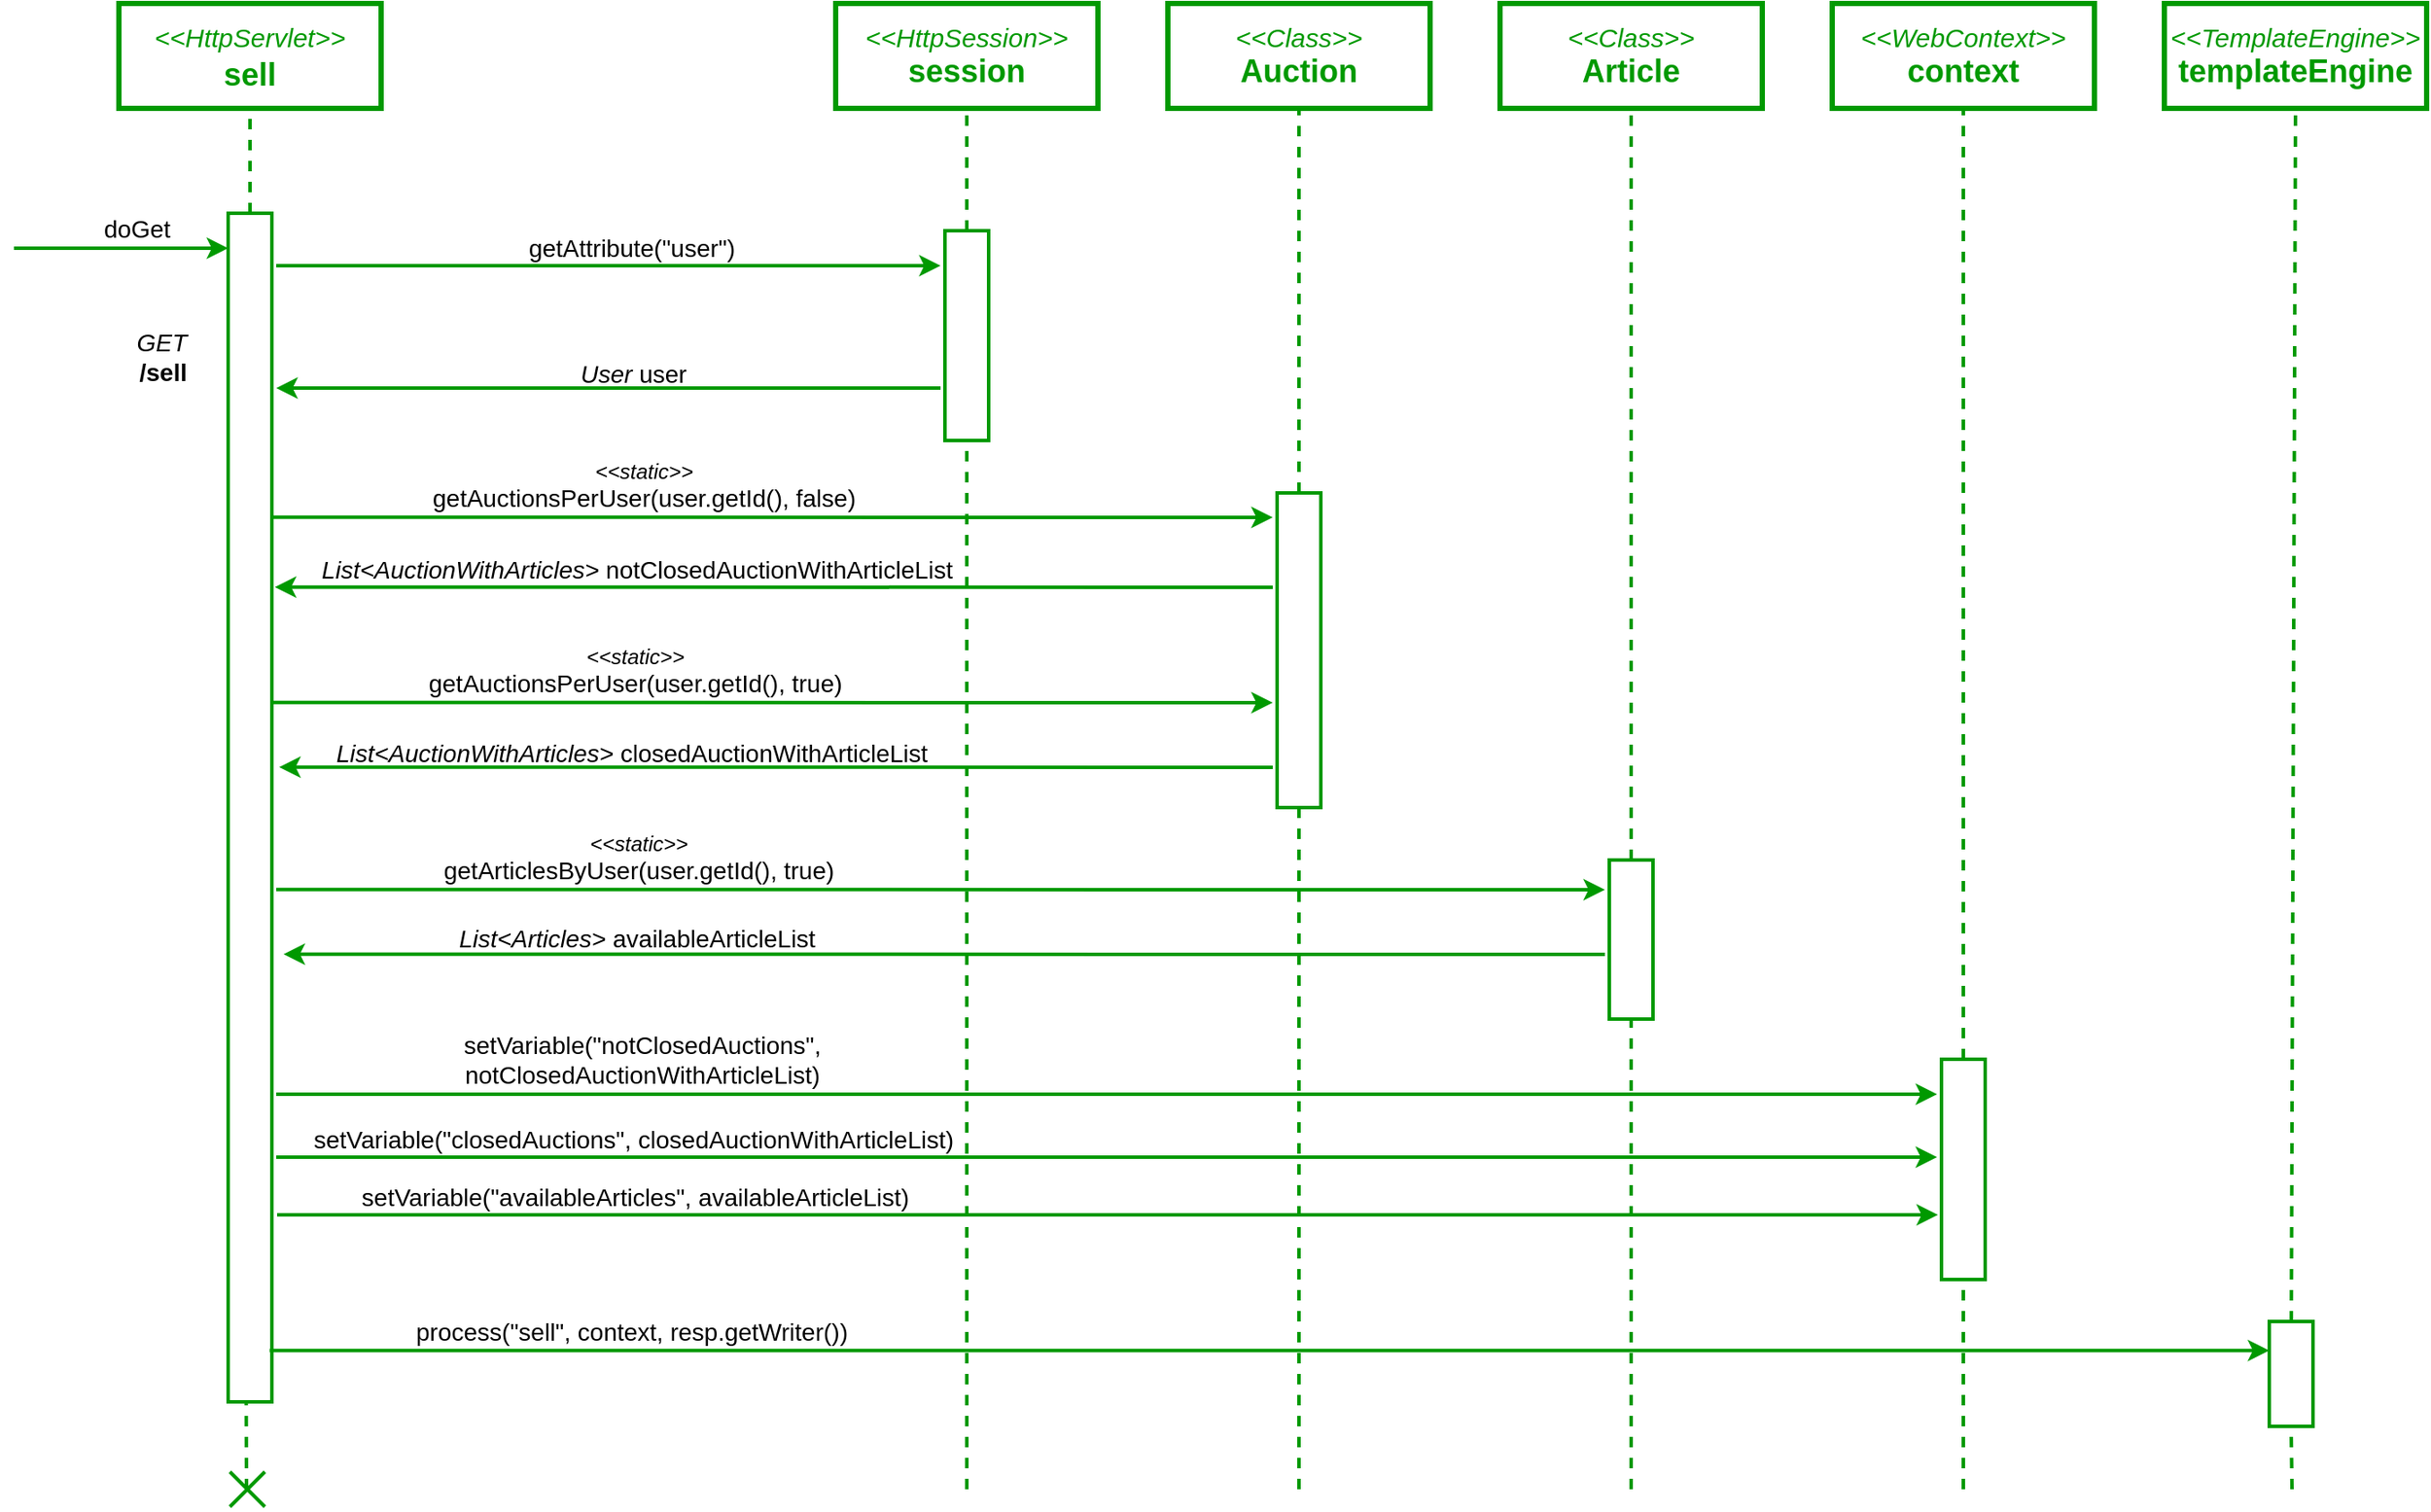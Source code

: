 <mxfile version="21.2.1" type="device">
  <diagram name="Page-1" id="4_tPyxa64Dnfn5mtqRyB">
    <mxGraphModel dx="2142" dy="965" grid="1" gridSize="10" guides="1" tooltips="1" connect="1" arrows="1" fold="1" page="1" pageScale="1" pageWidth="850" pageHeight="1100" math="0" shadow="0">
      <root>
        <mxCell id="0" />
        <mxCell id="1" parent="0" />
        <mxCell id="D11aKV0CUpfygHuOLcRb-1" value="&lt;i style=&quot;border-color: var(--border-color); color: rgb(0, 153, 0);&quot;&gt;&lt;font style=&quot;border-color: var(--border-color); font-size: 15px;&quot;&gt;&amp;lt;&amp;lt;HttpServlet&amp;gt;&amp;gt;&lt;/font&gt;&lt;/i&gt;&lt;font color=&quot;#009900&quot; style=&quot;&quot;&gt;&lt;b style=&quot;font-size: 18px;&quot;&gt;&lt;br&gt;sell&lt;br&gt;&lt;/b&gt;&lt;/font&gt;" style="rounded=0;whiteSpace=wrap;html=1;strokeWidth=3;fillColor=default;strokeColor=#009900;" parent="1" vertex="1">
          <mxGeometry x="-160" y="220" width="150" height="60" as="geometry" />
        </mxCell>
        <mxCell id="D11aKV0CUpfygHuOLcRb-2" value="&lt;font color=&quot;#009900&quot; style=&quot;&quot;&gt;&lt;i style=&quot;&quot;&gt;&lt;font style=&quot;font-size: 15px;&quot;&gt;&amp;lt;&amp;lt;Class&amp;gt;&amp;gt;&lt;/font&gt;&lt;/i&gt;&lt;br&gt;&lt;span style=&quot;font-size: 18px;&quot;&gt;&lt;b&gt;Auction&lt;/b&gt;&lt;/span&gt;&lt;br&gt;&lt;/font&gt;" style="rounded=0;whiteSpace=wrap;html=1;strokeWidth=3;fillColor=default;strokeColor=#009900;" parent="1" vertex="1">
          <mxGeometry x="440" y="220" width="150" height="60" as="geometry" />
        </mxCell>
        <mxCell id="D11aKV0CUpfygHuOLcRb-3" value="" style="endArrow=none;html=1;rounded=0;entryX=0.5;entryY=1;entryDx=0;entryDy=0;strokeWidth=2;fillColor=#d5e8d4;strokeColor=#009900;dashed=1;" parent="1" source="D11aKV0CUpfygHuOLcRb-6" target="D11aKV0CUpfygHuOLcRb-1" edge="1">
          <mxGeometry width="50" height="50" relative="1" as="geometry">
            <mxPoint x="-85" y="670" as="sourcePoint" />
            <mxPoint x="160" y="440" as="targetPoint" />
          </mxGeometry>
        </mxCell>
        <mxCell id="D11aKV0CUpfygHuOLcRb-4" value="" style="endArrow=none;html=1;rounded=0;entryX=0.5;entryY=1;entryDx=0;entryDy=0;strokeWidth=2;fillColor=#d5e8d4;strokeColor=#009900;dashed=1;" parent="1" source="D11aKV0CUpfygHuOLcRb-9" target="D11aKV0CUpfygHuOLcRb-2" edge="1">
          <mxGeometry width="50" height="50" relative="1" as="geometry">
            <mxPoint x="515" y="670" as="sourcePoint" />
            <mxPoint x="235" y="350" as="targetPoint" />
          </mxGeometry>
        </mxCell>
        <mxCell id="D11aKV0CUpfygHuOLcRb-5" value="" style="endArrow=none;html=1;rounded=0;entryX=0.412;entryY=1.004;entryDx=0;entryDy=0;strokeWidth=2;fillColor=#d5e8d4;strokeColor=#009900;dashed=1;entryPerimeter=0;" parent="1" edge="1">
          <mxGeometry width="50" height="50" relative="1" as="geometry">
            <mxPoint x="-87" y="1070" as="sourcePoint" />
            <mxPoint x="-87.2" y="1015.96" as="targetPoint" />
          </mxGeometry>
        </mxCell>
        <mxCell id="D11aKV0CUpfygHuOLcRb-6" value="" style="rounded=0;whiteSpace=wrap;html=1;fillColor=#FFFFFF;strokeWidth=2;strokeColor=#009900;" parent="1" vertex="1">
          <mxGeometry x="-97.5" y="340" width="25" height="680" as="geometry" />
        </mxCell>
        <mxCell id="D11aKV0CUpfygHuOLcRb-7" value="" style="endArrow=none;html=1;rounded=0;strokeWidth=2;strokeColor=#009900;startArrow=classic;startFill=1;entryX=1.008;entryY=0.241;entryDx=0;entryDy=0;entryPerimeter=0;" parent="1" edge="1">
          <mxGeometry width="50" height="50" relative="1" as="geometry">
            <mxPoint x="500" y="620" as="sourcePoint" />
            <mxPoint x="-72.5" y="619.84" as="targetPoint" />
          </mxGeometry>
        </mxCell>
        <mxCell id="D11aKV0CUpfygHuOLcRb-9" value="" style="rounded=0;whiteSpace=wrap;html=1;fillColor=#FFFFFF;strokeWidth=2;strokeColor=#009900;" parent="1" vertex="1">
          <mxGeometry x="502.5" y="500" width="25" height="180" as="geometry" />
        </mxCell>
        <mxCell id="D11aKV0CUpfygHuOLcRb-10" value="&lt;font style=&quot;&quot;&gt;&lt;i style=&quot;&quot;&gt;&lt;font style=&quot;font-size: 12px;&quot;&gt;&amp;lt;&amp;lt;static&amp;gt;&amp;gt;&lt;/font&gt;&lt;/i&gt;&lt;br&gt;&lt;span style=&quot;font-size: 14px;&quot;&gt;getAuctionsPerUser(user.getId(), true)&lt;/span&gt;&lt;/font&gt;" style="text;html=1;align=center;verticalAlign=middle;resizable=0;points=[];autosize=1;strokeColor=none;fillColor=none;" parent="1" vertex="1">
          <mxGeometry x="4.8" y="582" width="260" height="40" as="geometry" />
        </mxCell>
        <mxCell id="D11aKV0CUpfygHuOLcRb-11" value="&lt;font color=&quot;#009900&quot; style=&quot;&quot;&gt;&lt;i style=&quot;&quot;&gt;&lt;font style=&quot;font-size: 15px;&quot;&gt;&amp;lt;&amp;lt;WebContext&amp;gt;&amp;gt;&lt;/font&gt;&lt;/i&gt;&lt;br&gt;&lt;span style=&quot;font-size: 18px;&quot;&gt;&lt;b&gt;context&lt;/b&gt;&lt;/span&gt;&lt;br&gt;&lt;/font&gt;" style="rounded=0;whiteSpace=wrap;html=1;strokeWidth=3;fillColor=default;strokeColor=#009900;" parent="1" vertex="1">
          <mxGeometry x="820" y="220" width="150" height="60" as="geometry" />
        </mxCell>
        <mxCell id="D11aKV0CUpfygHuOLcRb-12" value="" style="endArrow=none;html=1;rounded=0;entryX=0.5;entryY=1;entryDx=0;entryDy=0;strokeWidth=2;fillColor=#d5e8d4;strokeColor=#009900;dashed=1;" parent="1" source="D11aKV0CUpfygHuOLcRb-14" target="D11aKV0CUpfygHuOLcRb-11" edge="1">
          <mxGeometry width="50" height="50" relative="1" as="geometry">
            <mxPoint x="895" y="670" as="sourcePoint" />
            <mxPoint x="615" y="350" as="targetPoint" />
          </mxGeometry>
        </mxCell>
        <mxCell id="D11aKV0CUpfygHuOLcRb-13" value="" style="endArrow=none;html=1;rounded=0;entryX=0.5;entryY=1;entryDx=0;entryDy=0;strokeWidth=2;fillColor=#d5e8d4;strokeColor=#009900;dashed=1;" parent="1" target="D11aKV0CUpfygHuOLcRb-14" edge="1">
          <mxGeometry width="50" height="50" relative="1" as="geometry">
            <mxPoint x="895" y="1070" as="sourcePoint" />
            <mxPoint x="892.5" y="844" as="targetPoint" />
          </mxGeometry>
        </mxCell>
        <mxCell id="D11aKV0CUpfygHuOLcRb-14" value="" style="rounded=0;whiteSpace=wrap;html=1;fillColor=#FFFFFF;strokeWidth=2;strokeColor=#009900;" parent="1" vertex="1">
          <mxGeometry x="882.5" y="824" width="25" height="126" as="geometry" />
        </mxCell>
        <mxCell id="D11aKV0CUpfygHuOLcRb-15" value="" style="endArrow=none;html=1;rounded=0;strokeWidth=2;strokeColor=#009900;startArrow=classic;startFill=1;entryX=1.049;entryY=0.611;entryDx=0;entryDy=0;entryPerimeter=0;exitX=0;exitY=0.277;exitDx=0;exitDy=0;exitPerimeter=0;" parent="1" source="D11aKV0CUpfygHuOLcRb-51" edge="1">
          <mxGeometry width="50" height="50" relative="1" as="geometry">
            <mxPoint x="1060" y="991" as="sourcePoint" />
            <mxPoint x="-73.775" y="990.64" as="targetPoint" />
          </mxGeometry>
        </mxCell>
        <mxCell id="D11aKV0CUpfygHuOLcRb-16" value="&lt;font style=&quot;font-size: 14px;&quot;&gt;process(&quot;sell&quot;, context, resp.getWriter())&lt;/font&gt;" style="text;html=1;align=center;verticalAlign=middle;resizable=0;points=[];autosize=1;strokeColor=none;fillColor=none;" parent="1" vertex="1">
          <mxGeometry x="-2.5" y="965" width="270" height="30" as="geometry" />
        </mxCell>
        <mxCell id="D11aKV0CUpfygHuOLcRb-17" value="" style="endArrow=none;html=1;rounded=0;exitX=0;exitY=0.25;exitDx=0;exitDy=0;strokeWidth=2;strokeColor=#009900;startArrow=classic;startFill=1;" parent="1" edge="1">
          <mxGeometry width="50" height="50" relative="1" as="geometry">
            <mxPoint x="-97.5" y="360" as="sourcePoint" />
            <mxPoint x="-220" y="360" as="targetPoint" />
          </mxGeometry>
        </mxCell>
        <mxCell id="D11aKV0CUpfygHuOLcRb-18" value="&lt;font style=&quot;font-size: 14px;&quot;&gt;doGet&lt;/font&gt;" style="text;html=1;align=center;verticalAlign=middle;resizable=0;points=[];autosize=1;strokeColor=none;fillColor=none;" parent="1" vertex="1">
          <mxGeometry x="-180" y="334" width="60" height="30" as="geometry" />
        </mxCell>
        <mxCell id="D11aKV0CUpfygHuOLcRb-19" value="&lt;font style=&quot;font-size: 14px;&quot;&gt;&lt;i&gt;GET&lt;br&gt;&lt;/i&gt;&lt;b&gt;/sell&lt;/b&gt;&lt;/font&gt;" style="text;html=1;align=right;verticalAlign=middle;resizable=0;points=[];autosize=1;strokeColor=none;fillColor=none;" parent="1" vertex="1">
          <mxGeometry x="-170" y="397" width="50" height="50" as="geometry" />
        </mxCell>
        <mxCell id="D11aKV0CUpfygHuOLcRb-20" value="&lt;font color=&quot;#009900&quot; style=&quot;&quot;&gt;&lt;span style=&quot;font-size: 15px;&quot;&gt;&lt;i&gt;&amp;lt;&amp;lt;HttpSession&amp;gt;&amp;gt;&lt;/i&gt;&lt;/span&gt;&lt;br&gt;&lt;span style=&quot;font-size: 18px;&quot;&gt;&lt;b&gt;session&lt;/b&gt;&lt;/span&gt;&lt;br&gt;&lt;/font&gt;" style="rounded=0;whiteSpace=wrap;html=1;strokeWidth=3;fillColor=default;strokeColor=#009900;" parent="1" vertex="1">
          <mxGeometry x="250" y="220" width="150" height="60" as="geometry" />
        </mxCell>
        <mxCell id="D11aKV0CUpfygHuOLcRb-21" value="" style="endArrow=none;html=1;rounded=0;entryX=0.5;entryY=1;entryDx=0;entryDy=0;strokeWidth=2;fillColor=#d5e8d4;strokeColor=#009900;dashed=1;" parent="1" source="D11aKV0CUpfygHuOLcRb-23" target="D11aKV0CUpfygHuOLcRb-20" edge="1">
          <mxGeometry width="50" height="50" relative="1" as="geometry">
            <mxPoint x="325" y="670" as="sourcePoint" />
            <mxPoint x="45" y="350" as="targetPoint" />
          </mxGeometry>
        </mxCell>
        <mxCell id="D11aKV0CUpfygHuOLcRb-22" value="" style="endArrow=none;html=1;rounded=0;entryX=0.5;entryY=1;entryDx=0;entryDy=0;strokeWidth=2;fillColor=#d5e8d4;strokeColor=#009900;dashed=1;" parent="1" target="D11aKV0CUpfygHuOLcRb-23" edge="1">
          <mxGeometry width="50" height="50" relative="1" as="geometry">
            <mxPoint x="325" y="1070" as="sourcePoint" />
            <mxPoint x="325" y="490" as="targetPoint" />
          </mxGeometry>
        </mxCell>
        <mxCell id="D11aKV0CUpfygHuOLcRb-23" value="" style="rounded=0;whiteSpace=wrap;html=1;fillColor=#FFFFFF;strokeWidth=2;strokeColor=#009900;" parent="1" vertex="1">
          <mxGeometry x="312.5" y="350" width="25" height="120" as="geometry" />
        </mxCell>
        <mxCell id="D11aKV0CUpfygHuOLcRb-24" value="" style="endArrow=none;html=1;rounded=0;strokeWidth=2;strokeColor=#009900;startArrow=classic;startFill=1;" parent="1" edge="1">
          <mxGeometry width="50" height="50" relative="1" as="geometry">
            <mxPoint x="310" y="370" as="sourcePoint" />
            <mxPoint x="-70" y="370" as="targetPoint" />
          </mxGeometry>
        </mxCell>
        <mxCell id="D11aKV0CUpfygHuOLcRb-25" value="&lt;font style=&quot;font-size: 14px;&quot;&gt;getAttribute(&quot;user&quot;)&lt;/font&gt;" style="text;html=1;align=center;verticalAlign=middle;resizable=0;points=[];autosize=1;strokeColor=none;fillColor=none;" parent="1" vertex="1">
          <mxGeometry x="63" y="345" width="140" height="30" as="geometry" />
        </mxCell>
        <mxCell id="D11aKV0CUpfygHuOLcRb-26" value="" style="endArrow=none;html=1;rounded=0;strokeWidth=2;strokeColor=#009900;startArrow=classic;startFill=1;" parent="1" edge="1">
          <mxGeometry width="50" height="50" relative="1" as="geometry">
            <mxPoint x="-70" y="440" as="sourcePoint" />
            <mxPoint x="310" y="440" as="targetPoint" />
          </mxGeometry>
        </mxCell>
        <mxCell id="D11aKV0CUpfygHuOLcRb-27" value="&lt;font style=&quot;font-size: 14px;&quot;&gt;&lt;i&gt;User&lt;/i&gt; user&lt;/font&gt;" style="text;html=1;align=center;verticalAlign=middle;resizable=0;points=[];autosize=1;strokeColor=none;fillColor=none;" parent="1" vertex="1">
          <mxGeometry x="93.5" y="417" width="80" height="30" as="geometry" />
        </mxCell>
        <mxCell id="D11aKV0CUpfygHuOLcRb-28" value="" style="group" parent="1" vertex="1" connectable="0">
          <mxGeometry x="-96.5" y="1060" width="20" height="20" as="geometry" />
        </mxCell>
        <mxCell id="D11aKV0CUpfygHuOLcRb-29" value="" style="endArrow=none;html=1;rounded=0;strokeWidth=2;fillColor=#d5e8d4;strokeColor=#009900;" parent="D11aKV0CUpfygHuOLcRb-28" edge="1">
          <mxGeometry width="50" height="50" relative="1" as="geometry">
            <mxPoint y="20" as="sourcePoint" />
            <mxPoint x="20" as="targetPoint" />
          </mxGeometry>
        </mxCell>
        <mxCell id="D11aKV0CUpfygHuOLcRb-30" value="" style="endArrow=none;html=1;rounded=0;strokeWidth=2;fillColor=#d5e8d4;strokeColor=#009900;" parent="D11aKV0CUpfygHuOLcRb-28" edge="1">
          <mxGeometry width="50" height="50" relative="1" as="geometry">
            <mxPoint x="20" y="20" as="sourcePoint" />
            <mxPoint as="targetPoint" />
          </mxGeometry>
        </mxCell>
        <mxCell id="D11aKV0CUpfygHuOLcRb-36" value="" style="endArrow=none;html=1;rounded=0;strokeWidth=2;strokeColor=#009900;startArrow=classic;startFill=1;entryX=1.008;entryY=0.241;entryDx=0;entryDy=0;entryPerimeter=0;" parent="1" edge="1">
          <mxGeometry width="50" height="50" relative="1" as="geometry">
            <mxPoint x="500" y="514" as="sourcePoint" />
            <mxPoint x="-73.3" y="513.84" as="targetPoint" />
          </mxGeometry>
        </mxCell>
        <mxCell id="D11aKV0CUpfygHuOLcRb-38" value="" style="endArrow=none;html=1;rounded=0;strokeWidth=2;strokeColor=#009900;startArrow=classic;startFill=1;" parent="1" edge="1">
          <mxGeometry width="50" height="50" relative="1" as="geometry">
            <mxPoint x="-70.8" y="553.84" as="sourcePoint" />
            <mxPoint x="500" y="554" as="targetPoint" />
          </mxGeometry>
        </mxCell>
        <mxCell id="D11aKV0CUpfygHuOLcRb-40" value="" style="endArrow=none;html=1;rounded=0;strokeWidth=2;strokeColor=#009900;startArrow=classic;startFill=1;" parent="1" edge="1">
          <mxGeometry width="50" height="50" relative="1" as="geometry">
            <mxPoint x="-68.3" y="656.84" as="sourcePoint" />
            <mxPoint x="500" y="657" as="targetPoint" />
          </mxGeometry>
        </mxCell>
        <mxCell id="D11aKV0CUpfygHuOLcRb-41" value="&lt;font style=&quot;font-size: 14px;&quot;&gt;&lt;i style=&quot;border-color: var(--border-color);&quot;&gt;List&amp;lt;AuctionWithArticles&amp;gt;&lt;/i&gt;&amp;nbsp;closedAuctionWithArticleList&lt;/font&gt;" style="text;html=1;align=center;verticalAlign=middle;resizable=0;points=[];autosize=1;strokeColor=none;fillColor=none;" parent="1" vertex="1">
          <mxGeometry x="-47" y="634" width="360" height="30" as="geometry" />
        </mxCell>
        <mxCell id="D11aKV0CUpfygHuOLcRb-44" value="" style="endArrow=none;html=1;rounded=0;strokeWidth=2;strokeColor=#009900;startArrow=classic;startFill=1;" parent="1" edge="1">
          <mxGeometry width="50" height="50" relative="1" as="geometry">
            <mxPoint x="880" y="844" as="sourcePoint" />
            <mxPoint x="-70" y="844" as="targetPoint" />
          </mxGeometry>
        </mxCell>
        <mxCell id="D11aKV0CUpfygHuOLcRb-45" value="&lt;font style=&quot;font-size: 14px;&quot;&gt;setVariable(&quot;notClosedAuctions&quot;,&lt;br&gt;notClosedAuctionWithArticleList)&lt;/font&gt;" style="text;html=1;align=center;verticalAlign=middle;resizable=0;points=[];autosize=1;strokeColor=none;fillColor=none;" parent="1" vertex="1">
          <mxGeometry x="23.5" y="799" width="230" height="50" as="geometry" />
        </mxCell>
        <mxCell id="D11aKV0CUpfygHuOLcRb-47" value="" style="endArrow=none;html=1;rounded=0;entryX=0.5;entryY=1;entryDx=0;entryDy=0;strokeWidth=2;fillColor=#d5e8d4;strokeColor=#009900;dashed=1;" parent="1" target="D11aKV0CUpfygHuOLcRb-9" edge="1">
          <mxGeometry width="50" height="50" relative="1" as="geometry">
            <mxPoint x="515" y="1070" as="sourcePoint" />
            <mxPoint x="515" y="676" as="targetPoint" />
          </mxGeometry>
        </mxCell>
        <mxCell id="D11aKV0CUpfygHuOLcRb-48" value="&lt;font color=&quot;#009900&quot; style=&quot;&quot;&gt;&lt;i style=&quot;&quot;&gt;&lt;font style=&quot;font-size: 15px;&quot;&gt;&amp;lt;&amp;lt;TemplateEngine&amp;gt;&amp;gt;&lt;/font&gt;&lt;/i&gt;&lt;br&gt;&lt;span style=&quot;font-size: 18px;&quot;&gt;&lt;b&gt;templateEngine&lt;/b&gt;&lt;/span&gt;&lt;br&gt;&lt;/font&gt;" style="rounded=0;whiteSpace=wrap;html=1;strokeWidth=3;fillColor=default;strokeColor=#009900;" parent="1" vertex="1">
          <mxGeometry x="1010" y="220" width="150" height="60" as="geometry" />
        </mxCell>
        <mxCell id="D11aKV0CUpfygHuOLcRb-49" value="" style="endArrow=none;html=1;rounded=0;entryX=0.5;entryY=1;entryDx=0;entryDy=0;strokeWidth=2;fillColor=#d5e8d4;strokeColor=#009900;dashed=1;" parent="1" source="D11aKV0CUpfygHuOLcRb-51" target="D11aKV0CUpfygHuOLcRb-48" edge="1">
          <mxGeometry width="50" height="50" relative="1" as="geometry">
            <mxPoint x="1085" y="670" as="sourcePoint" />
            <mxPoint x="805" y="350" as="targetPoint" />
          </mxGeometry>
        </mxCell>
        <mxCell id="D11aKV0CUpfygHuOLcRb-50" value="" style="endArrow=none;html=1;rounded=0;entryX=0.5;entryY=1;entryDx=0;entryDy=0;strokeWidth=2;fillColor=#d5e8d4;strokeColor=#009900;dashed=1;" parent="1" target="D11aKV0CUpfygHuOLcRb-51" edge="1">
          <mxGeometry width="50" height="50" relative="1" as="geometry">
            <mxPoint x="1083" y="1070" as="sourcePoint" />
            <mxPoint x="1082.5" y="844" as="targetPoint" />
          </mxGeometry>
        </mxCell>
        <mxCell id="D11aKV0CUpfygHuOLcRb-51" value="" style="rounded=0;whiteSpace=wrap;html=1;fillColor=#FFFFFF;strokeWidth=2;strokeColor=#009900;" parent="1" vertex="1">
          <mxGeometry x="1070" y="974" width="25" height="60" as="geometry" />
        </mxCell>
        <mxCell id="D11aKV0CUpfygHuOLcRb-56" value="" style="endArrow=none;html=1;rounded=0;strokeWidth=2;strokeColor=#009900;startArrow=classic;startFill=1;" parent="1" edge="1">
          <mxGeometry width="50" height="50" relative="1" as="geometry">
            <mxPoint x="880" y="880" as="sourcePoint" />
            <mxPoint x="-70" y="880" as="targetPoint" />
          </mxGeometry>
        </mxCell>
        <mxCell id="D11aKV0CUpfygHuOLcRb-57" value="&lt;font style=&quot;font-size: 14px;&quot;&gt;setVariable(&quot;closedAuctions&quot;, closedAuctionWithArticleList)&lt;/font&gt;" style="text;html=1;align=center;verticalAlign=middle;resizable=0;points=[];autosize=1;strokeColor=none;fillColor=none;" parent="1" vertex="1">
          <mxGeometry x="-61" y="855" width="390" height="30" as="geometry" />
        </mxCell>
        <mxCell id="D11aKV0CUpfygHuOLcRb-58" value="&lt;font style=&quot;&quot;&gt;&lt;i style=&quot;&quot;&gt;&lt;font style=&quot;font-size: 12px;&quot;&gt;&amp;lt;&amp;lt;static&amp;gt;&amp;gt;&lt;/font&gt;&lt;/i&gt;&lt;br&gt;&lt;span style=&quot;font-size: 14px;&quot;&gt;getAuctionsPerUser(user.getId(), false)&lt;/span&gt;&lt;/font&gt;" style="text;html=1;align=center;verticalAlign=middle;resizable=0;points=[];autosize=1;strokeColor=none;fillColor=none;" parent="1" vertex="1">
          <mxGeometry x="5.3" y="476" width="270" height="40" as="geometry" />
        </mxCell>
        <mxCell id="D11aKV0CUpfygHuOLcRb-59" value="&lt;font style=&quot;font-size: 14px;&quot;&gt;&lt;i style=&quot;border-color: var(--border-color);&quot;&gt;List&amp;lt;AuctionWithArticles&amp;gt;&lt;/i&gt;&amp;nbsp;notClosedAuctionWithArticleList&lt;/font&gt;" style="text;html=1;align=center;verticalAlign=middle;resizable=0;points=[];autosize=1;strokeColor=none;fillColor=none;" parent="1" vertex="1">
          <mxGeometry x="-54.5" y="529" width="380" height="30" as="geometry" />
        </mxCell>
        <mxCell id="D11aKV0CUpfygHuOLcRb-63" value="&lt;font color=&quot;#009900&quot; style=&quot;&quot;&gt;&lt;i style=&quot;&quot;&gt;&lt;font style=&quot;font-size: 15px;&quot;&gt;&amp;lt;&amp;lt;Class&amp;gt;&amp;gt;&lt;/font&gt;&lt;/i&gt;&lt;br&gt;&lt;span style=&quot;font-size: 18px;&quot;&gt;&lt;b&gt;Article&lt;/b&gt;&lt;/span&gt;&lt;br&gt;&lt;/font&gt;" style="rounded=0;whiteSpace=wrap;html=1;strokeWidth=3;fillColor=default;strokeColor=#009900;" parent="1" vertex="1">
          <mxGeometry x="630" y="220" width="150" height="60" as="geometry" />
        </mxCell>
        <mxCell id="D11aKV0CUpfygHuOLcRb-64" value="" style="endArrow=none;html=1;rounded=0;entryX=0.5;entryY=1;entryDx=0;entryDy=0;strokeWidth=2;fillColor=#d5e8d4;strokeColor=#009900;dashed=1;" parent="1" source="D11aKV0CUpfygHuOLcRb-65" target="D11aKV0CUpfygHuOLcRb-63" edge="1">
          <mxGeometry width="50" height="50" relative="1" as="geometry">
            <mxPoint x="705" y="670" as="sourcePoint" />
            <mxPoint x="425" y="350" as="targetPoint" />
          </mxGeometry>
        </mxCell>
        <mxCell id="D11aKV0CUpfygHuOLcRb-65" value="" style="rounded=0;whiteSpace=wrap;html=1;fillColor=#FFFFFF;strokeWidth=2;strokeColor=#009900;" parent="1" vertex="1">
          <mxGeometry x="692.5" y="710" width="25" height="91" as="geometry" />
        </mxCell>
        <mxCell id="D11aKV0CUpfygHuOLcRb-66" value="" style="endArrow=none;html=1;rounded=0;entryX=0.5;entryY=1;entryDx=0;entryDy=0;strokeWidth=2;fillColor=#d5e8d4;strokeColor=#009900;dashed=1;" parent="1" target="D11aKV0CUpfygHuOLcRb-65" edge="1">
          <mxGeometry width="50" height="50" relative="1" as="geometry">
            <mxPoint x="705" y="1070" as="sourcePoint" />
            <mxPoint x="705" y="676" as="targetPoint" />
          </mxGeometry>
        </mxCell>
        <mxCell id="D11aKV0CUpfygHuOLcRb-68" value="" style="endArrow=none;html=1;rounded=0;strokeWidth=2;strokeColor=#009900;startArrow=classic;startFill=1;entryX=1.008;entryY=0.241;entryDx=0;entryDy=0;entryPerimeter=0;" parent="1" edge="1">
          <mxGeometry width="50" height="50" relative="1" as="geometry">
            <mxPoint x="690" y="727" as="sourcePoint" />
            <mxPoint x="-70.0" y="726.84" as="targetPoint" />
          </mxGeometry>
        </mxCell>
        <mxCell id="D11aKV0CUpfygHuOLcRb-69" value="&lt;font style=&quot;&quot;&gt;&lt;i style=&quot;&quot;&gt;&lt;font style=&quot;font-size: 12px;&quot;&gt;&amp;lt;&amp;lt;static&amp;gt;&amp;gt;&lt;/font&gt;&lt;/i&gt;&lt;br&gt;&lt;span style=&quot;font-size: 14px;&quot;&gt;getArticlesByUser(user.getId(), true)&lt;/span&gt;&lt;/font&gt;" style="text;html=1;align=center;verticalAlign=middle;resizable=0;points=[];autosize=1;strokeColor=none;fillColor=none;" parent="1" vertex="1">
          <mxGeometry x="12.3" y="689" width="250" height="40" as="geometry" />
        </mxCell>
        <mxCell id="D11aKV0CUpfygHuOLcRb-70" value="" style="endArrow=none;html=1;rounded=0;strokeWidth=2;strokeColor=#009900;startArrow=classic;startFill=1;" parent="1" edge="1">
          <mxGeometry width="50" height="50" relative="1" as="geometry">
            <mxPoint x="-65.8" y="763.84" as="sourcePoint" />
            <mxPoint x="690" y="764" as="targetPoint" />
          </mxGeometry>
        </mxCell>
        <mxCell id="D11aKV0CUpfygHuOLcRb-71" value="&lt;font style=&quot;font-size: 14px;&quot;&gt;&lt;i style=&quot;border-color: var(--border-color);&quot;&gt;List&amp;lt;Articles&amp;gt;&lt;/i&gt;&amp;nbsp;availableArticleList&lt;/font&gt;" style="text;html=1;align=center;verticalAlign=middle;resizable=0;points=[];autosize=1;strokeColor=none;fillColor=none;" parent="1" vertex="1">
          <mxGeometry x="20.5" y="740" width="230" height="30" as="geometry" />
        </mxCell>
        <mxCell id="D11aKV0CUpfygHuOLcRb-73" value="" style="endArrow=none;html=1;rounded=0;strokeWidth=2;strokeColor=#009900;startArrow=classic;startFill=1;" parent="1" edge="1">
          <mxGeometry width="50" height="50" relative="1" as="geometry">
            <mxPoint x="880.5" y="913" as="sourcePoint" />
            <mxPoint x="-69.5" y="913" as="targetPoint" />
          </mxGeometry>
        </mxCell>
        <mxCell id="D11aKV0CUpfygHuOLcRb-74" value="&lt;font style=&quot;font-size: 14px;&quot;&gt;setVariable(&quot;availableArticles&quot;, availableArticleList)&lt;/font&gt;" style="text;html=1;align=center;verticalAlign=middle;resizable=0;points=[];autosize=1;strokeColor=none;fillColor=none;" parent="1" vertex="1">
          <mxGeometry x="-35.5" y="888" width="340" height="30" as="geometry" />
        </mxCell>
      </root>
    </mxGraphModel>
  </diagram>
</mxfile>
